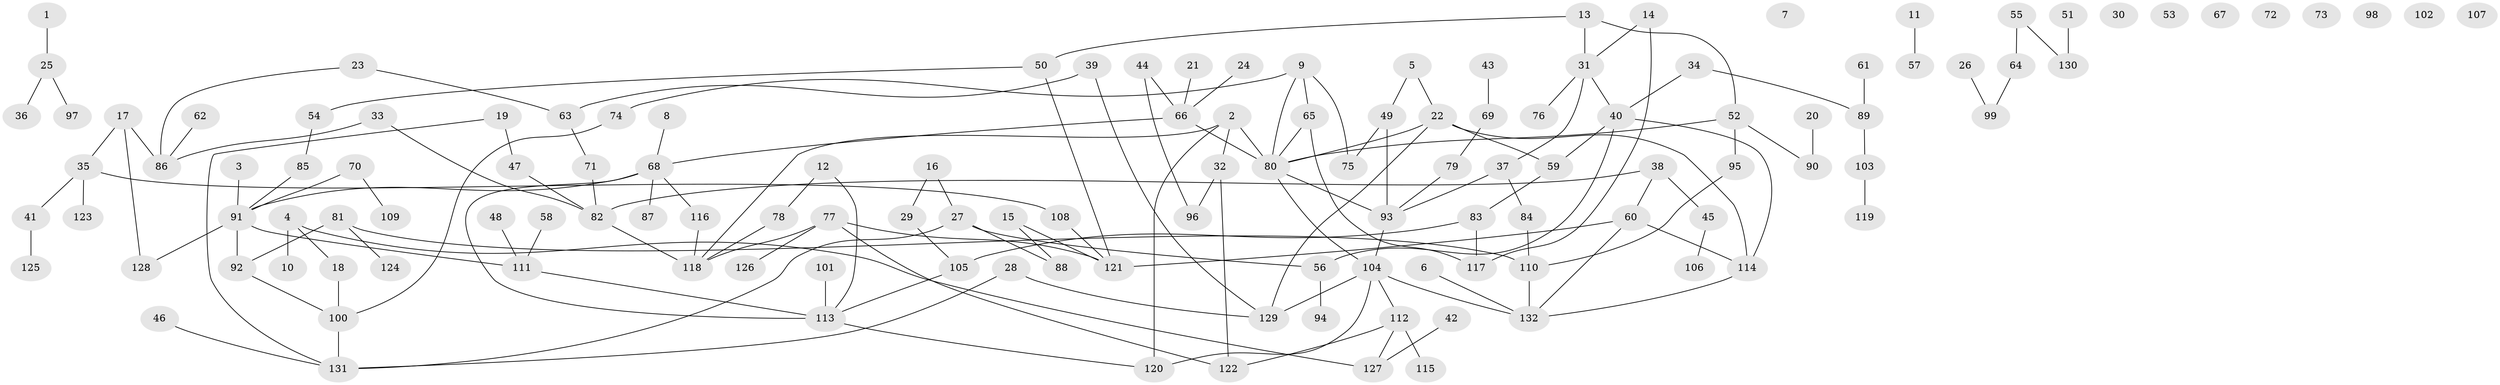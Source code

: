 // coarse degree distribution, {5: 0.125, 3: 0.23214285714285715, 2: 0.17857142857142858, 6: 0.03571428571428571, 4: 0.21428571428571427, 1: 0.19642857142857142, 11: 0.017857142857142856}
// Generated by graph-tools (version 1.1) at 2025/35/03/04/25 23:35:49]
// undirected, 132 vertices, 158 edges
graph export_dot {
  node [color=gray90,style=filled];
  1;
  2;
  3;
  4;
  5;
  6;
  7;
  8;
  9;
  10;
  11;
  12;
  13;
  14;
  15;
  16;
  17;
  18;
  19;
  20;
  21;
  22;
  23;
  24;
  25;
  26;
  27;
  28;
  29;
  30;
  31;
  32;
  33;
  34;
  35;
  36;
  37;
  38;
  39;
  40;
  41;
  42;
  43;
  44;
  45;
  46;
  47;
  48;
  49;
  50;
  51;
  52;
  53;
  54;
  55;
  56;
  57;
  58;
  59;
  60;
  61;
  62;
  63;
  64;
  65;
  66;
  67;
  68;
  69;
  70;
  71;
  72;
  73;
  74;
  75;
  76;
  77;
  78;
  79;
  80;
  81;
  82;
  83;
  84;
  85;
  86;
  87;
  88;
  89;
  90;
  91;
  92;
  93;
  94;
  95;
  96;
  97;
  98;
  99;
  100;
  101;
  102;
  103;
  104;
  105;
  106;
  107;
  108;
  109;
  110;
  111;
  112;
  113;
  114;
  115;
  116;
  117;
  118;
  119;
  120;
  121;
  122;
  123;
  124;
  125;
  126;
  127;
  128;
  129;
  130;
  131;
  132;
  1 -- 25;
  2 -- 32;
  2 -- 80;
  2 -- 118;
  2 -- 120;
  3 -- 91;
  4 -- 10;
  4 -- 18;
  4 -- 127;
  5 -- 22;
  5 -- 49;
  6 -- 132;
  8 -- 68;
  9 -- 65;
  9 -- 74;
  9 -- 75;
  9 -- 80;
  11 -- 57;
  12 -- 78;
  12 -- 113;
  13 -- 31;
  13 -- 50;
  13 -- 52;
  14 -- 31;
  14 -- 117;
  15 -- 88;
  15 -- 121;
  16 -- 27;
  16 -- 29;
  17 -- 35;
  17 -- 86;
  17 -- 128;
  18 -- 100;
  19 -- 47;
  19 -- 131;
  20 -- 90;
  21 -- 66;
  22 -- 59;
  22 -- 80;
  22 -- 114;
  22 -- 129;
  23 -- 63;
  23 -- 86;
  24 -- 66;
  25 -- 36;
  25 -- 97;
  26 -- 99;
  27 -- 56;
  27 -- 88;
  27 -- 131;
  28 -- 129;
  28 -- 131;
  29 -- 105;
  31 -- 37;
  31 -- 40;
  31 -- 76;
  32 -- 96;
  32 -- 122;
  33 -- 82;
  33 -- 86;
  34 -- 40;
  34 -- 89;
  35 -- 41;
  35 -- 108;
  35 -- 123;
  37 -- 84;
  37 -- 93;
  38 -- 45;
  38 -- 60;
  38 -- 82;
  39 -- 63;
  39 -- 129;
  40 -- 56;
  40 -- 59;
  40 -- 114;
  41 -- 125;
  42 -- 127;
  43 -- 69;
  44 -- 66;
  44 -- 96;
  45 -- 106;
  46 -- 131;
  47 -- 82;
  48 -- 111;
  49 -- 75;
  49 -- 93;
  50 -- 54;
  50 -- 121;
  51 -- 130;
  52 -- 80;
  52 -- 90;
  52 -- 95;
  54 -- 85;
  55 -- 64;
  55 -- 130;
  56 -- 94;
  58 -- 111;
  59 -- 83;
  60 -- 114;
  60 -- 121;
  60 -- 132;
  61 -- 89;
  62 -- 86;
  63 -- 71;
  64 -- 99;
  65 -- 80;
  65 -- 117;
  66 -- 68;
  66 -- 80;
  68 -- 87;
  68 -- 91;
  68 -- 113;
  68 -- 116;
  69 -- 79;
  70 -- 91;
  70 -- 109;
  71 -- 82;
  74 -- 100;
  77 -- 118;
  77 -- 121;
  77 -- 122;
  77 -- 126;
  78 -- 118;
  79 -- 93;
  80 -- 93;
  80 -- 104;
  81 -- 92;
  81 -- 110;
  81 -- 124;
  82 -- 118;
  83 -- 105;
  83 -- 117;
  84 -- 110;
  85 -- 91;
  89 -- 103;
  91 -- 92;
  91 -- 111;
  91 -- 128;
  92 -- 100;
  93 -- 104;
  95 -- 110;
  100 -- 131;
  101 -- 113;
  103 -- 119;
  104 -- 112;
  104 -- 120;
  104 -- 129;
  104 -- 132;
  105 -- 113;
  108 -- 121;
  110 -- 132;
  111 -- 113;
  112 -- 115;
  112 -- 122;
  112 -- 127;
  113 -- 120;
  114 -- 132;
  116 -- 118;
}
